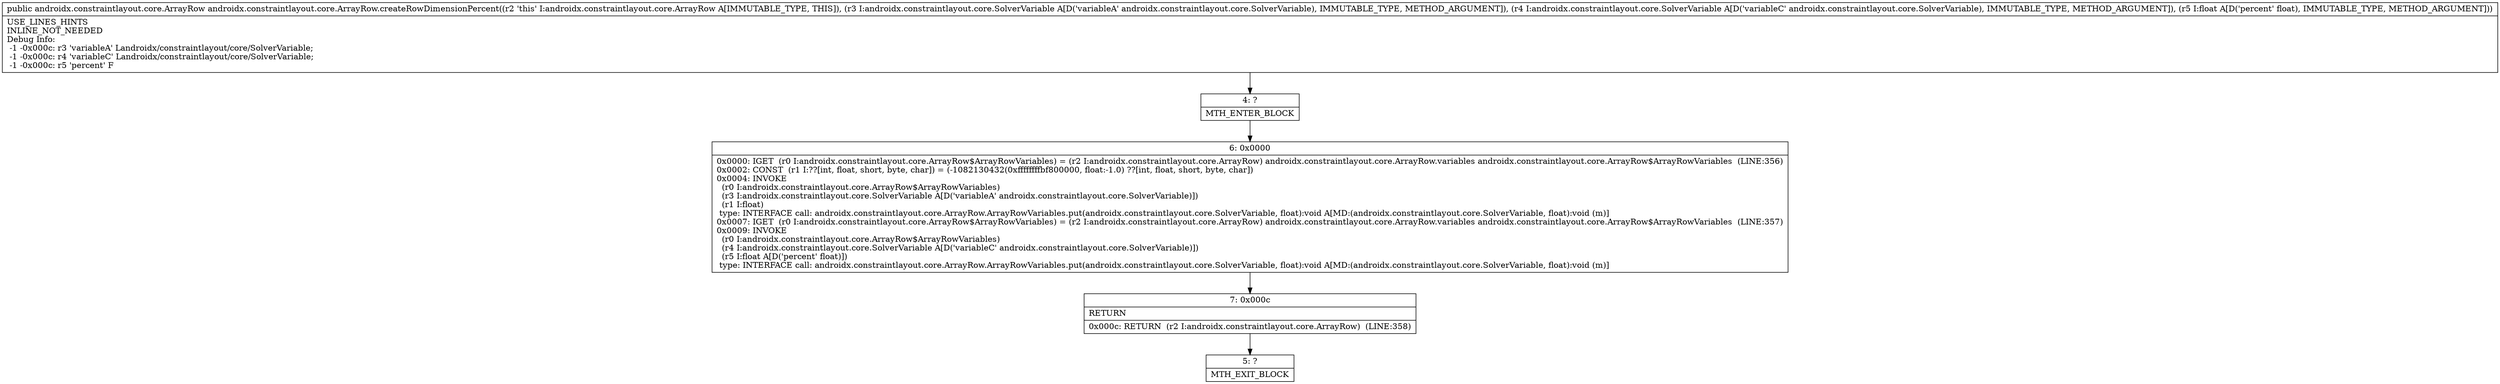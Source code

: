 digraph "CFG forandroidx.constraintlayout.core.ArrayRow.createRowDimensionPercent(Landroidx\/constraintlayout\/core\/SolverVariable;Landroidx\/constraintlayout\/core\/SolverVariable;F)Landroidx\/constraintlayout\/core\/ArrayRow;" {
Node_4 [shape=record,label="{4\:\ ?|MTH_ENTER_BLOCK\l}"];
Node_6 [shape=record,label="{6\:\ 0x0000|0x0000: IGET  (r0 I:androidx.constraintlayout.core.ArrayRow$ArrayRowVariables) = (r2 I:androidx.constraintlayout.core.ArrayRow) androidx.constraintlayout.core.ArrayRow.variables androidx.constraintlayout.core.ArrayRow$ArrayRowVariables  (LINE:356)\l0x0002: CONST  (r1 I:??[int, float, short, byte, char]) = (\-1082130432(0xffffffffbf800000, float:\-1.0) ??[int, float, short, byte, char]) \l0x0004: INVOKE  \l  (r0 I:androidx.constraintlayout.core.ArrayRow$ArrayRowVariables)\l  (r3 I:androidx.constraintlayout.core.SolverVariable A[D('variableA' androidx.constraintlayout.core.SolverVariable)])\l  (r1 I:float)\l type: INTERFACE call: androidx.constraintlayout.core.ArrayRow.ArrayRowVariables.put(androidx.constraintlayout.core.SolverVariable, float):void A[MD:(androidx.constraintlayout.core.SolverVariable, float):void (m)]\l0x0007: IGET  (r0 I:androidx.constraintlayout.core.ArrayRow$ArrayRowVariables) = (r2 I:androidx.constraintlayout.core.ArrayRow) androidx.constraintlayout.core.ArrayRow.variables androidx.constraintlayout.core.ArrayRow$ArrayRowVariables  (LINE:357)\l0x0009: INVOKE  \l  (r0 I:androidx.constraintlayout.core.ArrayRow$ArrayRowVariables)\l  (r4 I:androidx.constraintlayout.core.SolverVariable A[D('variableC' androidx.constraintlayout.core.SolverVariable)])\l  (r5 I:float A[D('percent' float)])\l type: INTERFACE call: androidx.constraintlayout.core.ArrayRow.ArrayRowVariables.put(androidx.constraintlayout.core.SolverVariable, float):void A[MD:(androidx.constraintlayout.core.SolverVariable, float):void (m)]\l}"];
Node_7 [shape=record,label="{7\:\ 0x000c|RETURN\l|0x000c: RETURN  (r2 I:androidx.constraintlayout.core.ArrayRow)  (LINE:358)\l}"];
Node_5 [shape=record,label="{5\:\ ?|MTH_EXIT_BLOCK\l}"];
MethodNode[shape=record,label="{public androidx.constraintlayout.core.ArrayRow androidx.constraintlayout.core.ArrayRow.createRowDimensionPercent((r2 'this' I:androidx.constraintlayout.core.ArrayRow A[IMMUTABLE_TYPE, THIS]), (r3 I:androidx.constraintlayout.core.SolverVariable A[D('variableA' androidx.constraintlayout.core.SolverVariable), IMMUTABLE_TYPE, METHOD_ARGUMENT]), (r4 I:androidx.constraintlayout.core.SolverVariable A[D('variableC' androidx.constraintlayout.core.SolverVariable), IMMUTABLE_TYPE, METHOD_ARGUMENT]), (r5 I:float A[D('percent' float), IMMUTABLE_TYPE, METHOD_ARGUMENT]))  | USE_LINES_HINTS\lINLINE_NOT_NEEDED\lDebug Info:\l  \-1 \-0x000c: r3 'variableA' Landroidx\/constraintlayout\/core\/SolverVariable;\l  \-1 \-0x000c: r4 'variableC' Landroidx\/constraintlayout\/core\/SolverVariable;\l  \-1 \-0x000c: r5 'percent' F\l}"];
MethodNode -> Node_4;Node_4 -> Node_6;
Node_6 -> Node_7;
Node_7 -> Node_5;
}

